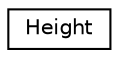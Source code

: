 digraph "Graphical Class Hierarchy"
{
  edge [fontname="Helvetica",fontsize="10",labelfontname="Helvetica",labelfontsize="10"];
  node [fontname="Helvetica",fontsize="10",shape=record];
  rankdir="LR";
  Node1 [label="Height",height=0.2,width=0.4,color="black", fillcolor="white", style="filled",URL="$class_height.html"];
}
